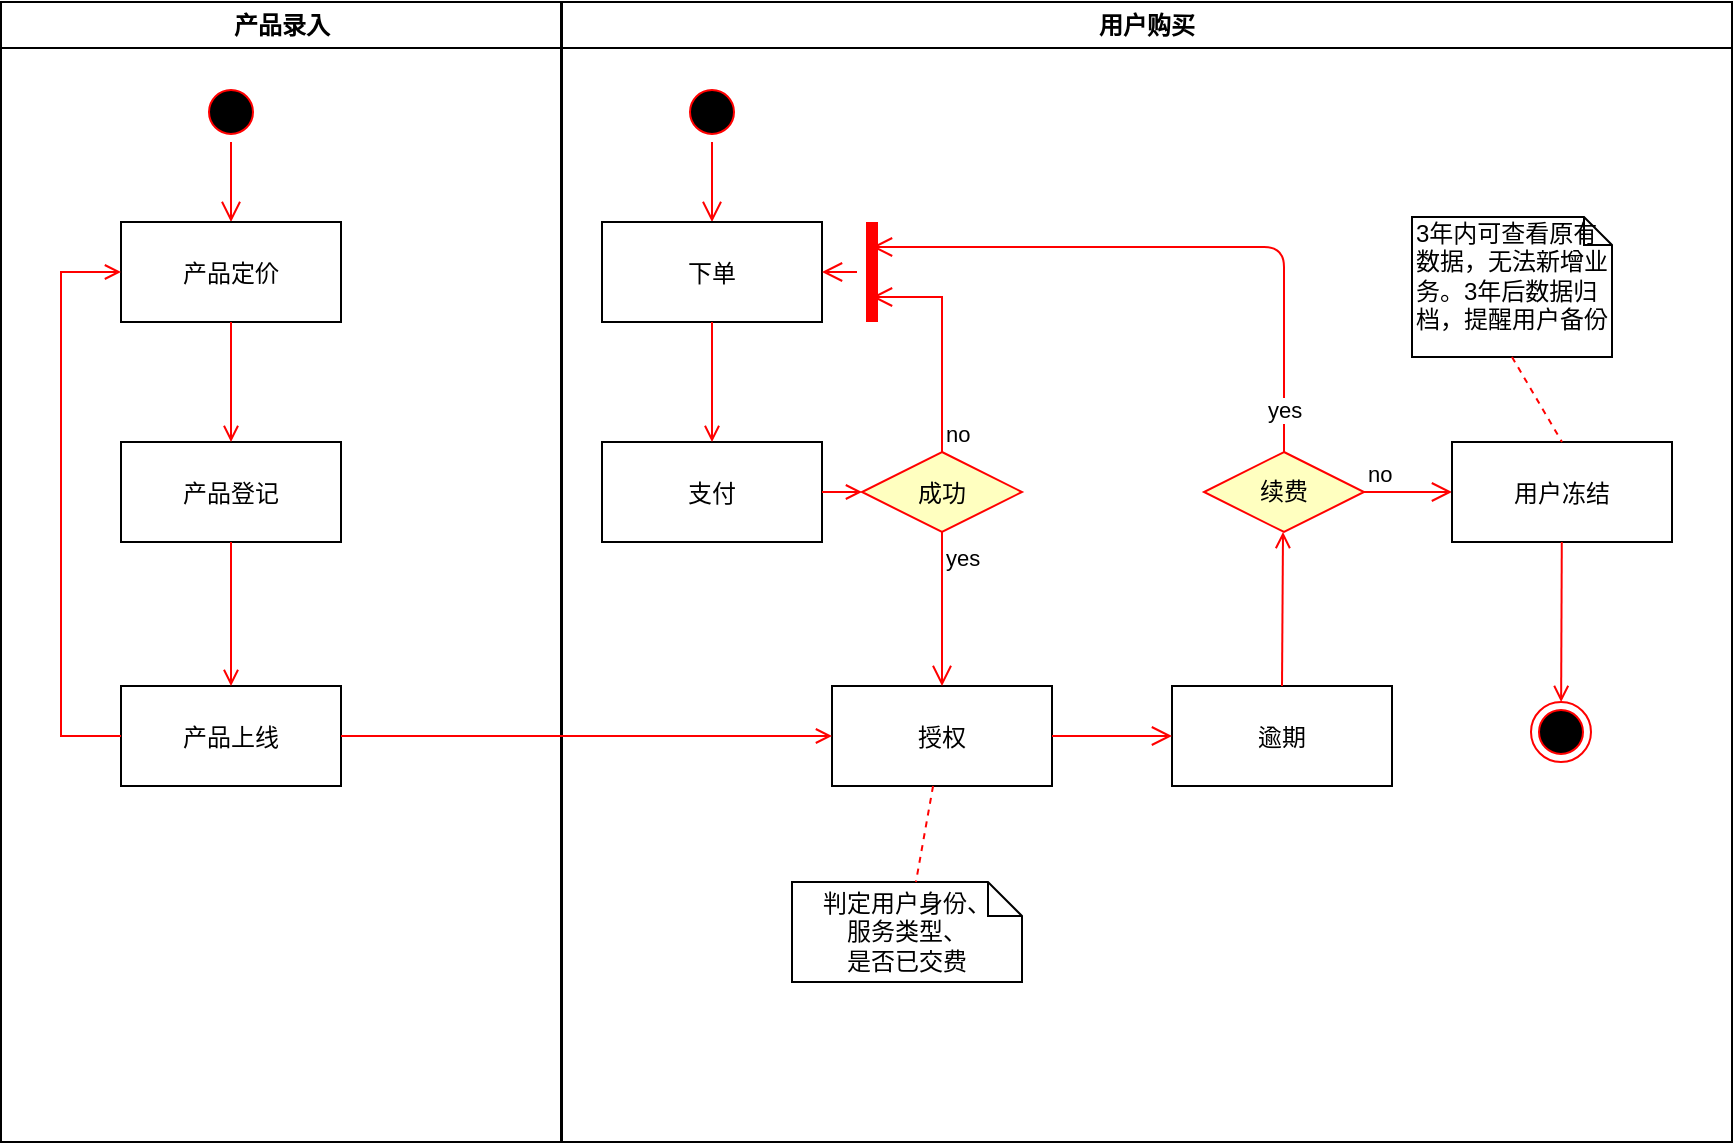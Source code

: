 <mxfile version="10.6.1" type="github"><diagram name="Page-1" id="e7e014a7-5840-1c2e-5031-d8a46d1fe8dd"><mxGraphModel dx="988" dy="594" grid="1" gridSize="10" guides="1" tooltips="1" connect="1" arrows="1" fold="1" page="1" pageScale="1" pageWidth="1169" pageHeight="826" background="#ffffff" math="0" shadow="0"><root><mxCell id="0"/><mxCell id="1" parent="0"/><mxCell id="2" value="产品录入" style="swimlane;whiteSpace=wrap" parent="1" vertex="1"><mxGeometry x="164.5" y="128" width="280" height="570" as="geometry"/></mxCell><mxCell id="5" value="" style="ellipse;shape=startState;fillColor=#000000;strokeColor=#ff0000;" parent="2" vertex="1"><mxGeometry x="100" y="40" width="30" height="30" as="geometry"/></mxCell><mxCell id="6" value="" style="edgeStyle=elbowEdgeStyle;elbow=horizontal;verticalAlign=bottom;endArrow=open;endSize=8;strokeColor=#FF0000;endFill=1;rounded=0" parent="2" source="5" target="7" edge="1"><mxGeometry x="100" y="40" as="geometry"><mxPoint x="115" y="110" as="targetPoint"/></mxGeometry></mxCell><mxCell id="7" value="产品定价" style="" parent="2" vertex="1"><mxGeometry x="60" y="110" width="110" height="50" as="geometry"/></mxCell><mxCell id="8" value="产品登记" style="" parent="2" vertex="1"><mxGeometry x="60" y="220" width="110" height="50" as="geometry"/></mxCell><mxCell id="9" value="" style="endArrow=open;strokeColor=#FF0000;endFill=1;rounded=0" parent="2" source="7" target="8" edge="1"><mxGeometry relative="1" as="geometry"/></mxCell><mxCell id="10" value="产品上线" style="" parent="2" vertex="1"><mxGeometry x="60" y="342" width="110" height="50" as="geometry"/></mxCell><mxCell id="11" value="" style="endArrow=open;strokeColor=#FF0000;endFill=1;rounded=0" parent="2" source="8" target="10" edge="1"><mxGeometry relative="1" as="geometry"/></mxCell><mxCell id="12" value="" style="edgeStyle=elbowEdgeStyle;elbow=horizontal;strokeColor=#FF0000;endArrow=open;endFill=1;rounded=0" parent="2" source="10" target="7" edge="1"><mxGeometry width="100" height="100" relative="1" as="geometry"><mxPoint x="160" y="290" as="sourcePoint"/><mxPoint x="260" y="190" as="targetPoint"/><Array as="points"><mxPoint x="30" y="250"/></Array></mxGeometry></mxCell><mxCell id="3" value="用户购买" style="swimlane;whiteSpace=wrap;startSize=23;" parent="1" vertex="1"><mxGeometry x="445" y="128" width="585" height="570" as="geometry"/></mxCell><mxCell id="13" value="" style="ellipse;shape=startState;fillColor=#000000;strokeColor=#ff0000;" parent="3" vertex="1"><mxGeometry x="60" y="40" width="30" height="30" as="geometry"/></mxCell><mxCell id="14" value="" style="edgeStyle=elbowEdgeStyle;elbow=horizontal;verticalAlign=bottom;endArrow=open;endSize=8;strokeColor=#FF0000;endFill=1;rounded=0" parent="3" source="13" target="15" edge="1"><mxGeometry x="40" y="20" as="geometry"><mxPoint x="55" y="90" as="targetPoint"/></mxGeometry></mxCell><mxCell id="15" value="下单" style="" parent="3" vertex="1"><mxGeometry x="20" y="110" width="110" height="50" as="geometry"/></mxCell><mxCell id="16" value="支付" style="" parent="3" vertex="1"><mxGeometry x="20" y="220" width="110" height="50" as="geometry"/></mxCell><mxCell id="17" value="" style="endArrow=open;strokeColor=#FF0000;endFill=1;rounded=0" parent="3" source="15" target="16" edge="1"><mxGeometry relative="1" as="geometry"/></mxCell><mxCell id="18" value="授权" style="" parent="3" vertex="1"><mxGeometry x="135" y="342" width="110" height="50" as="geometry"/></mxCell><mxCell id="21" value="成功" style="rhombus;fillColor=#ffffc0;strokeColor=#ff0000;" parent="3" vertex="1"><mxGeometry x="150" y="225" width="80" height="40" as="geometry"/></mxCell><mxCell id="22" value="no" style="edgeStyle=elbowEdgeStyle;elbow=horizontal;align=left;verticalAlign=bottom;endArrow=open;endSize=8;strokeColor=#FF0000;exitX=0.5;exitY=0;endFill=1;rounded=0;entryX=0.75;entryY=0.5;entryPerimeter=0" parent="3" source="21" target="25" edge="1"><mxGeometry x="-1" relative="1" as="geometry"><mxPoint x="160" y="150" as="targetPoint"/><Array as="points"><mxPoint x="190" y="180"/></Array></mxGeometry></mxCell><mxCell id="23" value="yes" style="edgeStyle=elbowEdgeStyle;elbow=horizontal;align=left;verticalAlign=top;endArrow=open;endSize=8;strokeColor=#FF0000;endFill=1;rounded=0;entryX=0.5;entryY=0;entryDx=0;entryDy=0;" parent="3" source="21" target="18" edge="1"><mxGeometry x="-1" relative="1" as="geometry"><mxPoint x="190" y="305" as="targetPoint"/></mxGeometry></mxCell><mxCell id="24" value="" style="endArrow=open;strokeColor=#FF0000;endFill=1;rounded=0" parent="3" source="16" target="21" edge="1"><mxGeometry relative="1" as="geometry"/></mxCell><mxCell id="25" value="" style="shape=line;strokeWidth=6;strokeColor=#ff0000;rotation=90" parent="3" vertex="1"><mxGeometry x="130" y="127.5" width="50" height="15" as="geometry"/></mxCell><mxCell id="26" value="" style="edgeStyle=elbowEdgeStyle;elbow=horizontal;verticalAlign=bottom;endArrow=open;endSize=8;strokeColor=#FF0000;endFill=1;rounded=0" parent="3" source="25" target="15" edge="1"><mxGeometry x="130" y="90" as="geometry"><mxPoint x="230" y="140" as="targetPoint"/></mxGeometry></mxCell><mxCell id="30" value="逾期" style="" parent="3" vertex="1"><mxGeometry x="305" y="342" width="110" height="50" as="geometry"/></mxCell><mxCell id="31" value="判定用户身份、&#10;服务类型、&#10;是否已交费" style="shape=note;whiteSpace=wrap;size=17" parent="3" vertex="1"><mxGeometry x="115" y="440" width="115" height="50" as="geometry"/></mxCell><mxCell id="32" value="" style="endArrow=none;strokeColor=#FF0000;endFill=0;rounded=0;dashed=1" parent="3" source="18" target="31" edge="1"><mxGeometry relative="1" as="geometry"/></mxCell><mxCell id="41" value="" style="edgeStyle=elbowEdgeStyle;elbow=horizontal;entryX=0.5;entryY=1;strokeColor=#FF0000;endArrow=open;endFill=1;rounded=0;exitX=0.5;exitY=0;exitDx=0;exitDy=0;entryDx=0;entryDy=0;" parent="3" source="30" target="DgRb8NisTFVCHuCgM-AV-45" edge="1"><mxGeometry width="100" height="100" relative="1" as="geometry"><mxPoint x="60" y="480" as="sourcePoint"/><mxPoint x="375" y="433" as="targetPoint"/><Array as="points"/></mxGeometry></mxCell><mxCell id="DgRb8NisTFVCHuCgM-AV-45" value="续费" style="rhombus;whiteSpace=wrap;html=1;fillColor=#ffffc0;strokeColor=#ff0000;" vertex="1" parent="3"><mxGeometry x="321" y="225" width="80" height="40" as="geometry"/></mxCell><mxCell id="DgRb8NisTFVCHuCgM-AV-46" value="no" style="edgeStyle=orthogonalEdgeStyle;html=1;align=left;verticalAlign=bottom;endArrow=open;endSize=8;strokeColor=#ff0000;entryX=0;entryY=0.5;entryDx=0;entryDy=0;" edge="1" source="DgRb8NisTFVCHuCgM-AV-45" parent="3" target="33"><mxGeometry x="-1" relative="1" as="geometry"><mxPoint x="425" y="453" as="targetPoint"/></mxGeometry></mxCell><mxCell id="DgRb8NisTFVCHuCgM-AV-47" value="yes" style="edgeStyle=orthogonalEdgeStyle;html=1;align=left;verticalAlign=top;endArrow=open;endSize=8;strokeColor=#ff0000;entryX=0.25;entryY=0.5;entryDx=0;entryDy=0;entryPerimeter=0;exitX=0.5;exitY=0;exitDx=0;exitDy=0;" edge="1" source="DgRb8NisTFVCHuCgM-AV-45" parent="3" target="25"><mxGeometry x="-0.777" y="10" relative="1" as="geometry"><mxPoint x="265" y="142" as="targetPoint"/><mxPoint x="315" y="152" as="sourcePoint"/><Array as="points"><mxPoint x="361" y="123"/></Array><mxPoint as="offset"/></mxGeometry></mxCell><mxCell id="DgRb8NisTFVCHuCgM-AV-53" value="" style="edgeStyle=orthogonalEdgeStyle;html=1;verticalAlign=bottom;endArrow=open;endSize=8;strokeColor=#ff0000;exitX=1;exitY=0.5;exitDx=0;exitDy=0;entryX=0;entryY=0.5;entryDx=0;entryDy=0;" edge="1" source="18" parent="3" target="30"><mxGeometry relative="1" as="geometry"><mxPoint x="305" y="540" as="targetPoint"/><mxPoint x="305" y="470" as="sourcePoint"/></mxGeometry></mxCell><mxCell id="33" value="用户冻结" style="" parent="3" vertex="1"><mxGeometry x="445" y="220" width="110" height="50" as="geometry"/></mxCell><mxCell id="38" value="" style="ellipse;shape=endState;fillColor=#000000;strokeColor=#ff0000" parent="3" vertex="1"><mxGeometry x="484.5" y="350" width="30" height="30" as="geometry"/></mxCell><mxCell id="39" value="" style="endArrow=open;strokeColor=#FF0000;endFill=1;rounded=0" parent="3" source="33" target="38" edge="1"><mxGeometry relative="1" as="geometry"/></mxCell><mxCell id="DgRb8NisTFVCHuCgM-AV-56" value="3年内可查看原有数据，无法新增业务。3年后数据归档，提醒用户备份" style="shape=note;whiteSpace=wrap;html=1;size=14;verticalAlign=top;align=left;spacingTop=-6;" vertex="1" parent="3"><mxGeometry x="425" y="107.5" width="100" height="70" as="geometry"/></mxCell><mxCell id="DgRb8NisTFVCHuCgM-AV-58" value="" style="endArrow=none;strokeColor=#FF0000;endFill=0;rounded=0;dashed=1;entryX=0.5;entryY=0;entryDx=0;entryDy=0;exitX=0.5;exitY=1;exitDx=0;exitDy=0;exitPerimeter=0;" edge="1" parent="3" source="DgRb8NisTFVCHuCgM-AV-56" target="33"><mxGeometry relative="1" as="geometry"><mxPoint x="195.536" y="402" as="sourcePoint"/><mxPoint x="186.964" y="450" as="targetPoint"/><Array as="points"/></mxGeometry></mxCell><mxCell id="20" value="" style="endArrow=open;strokeColor=#FF0000;endFill=1;rounded=0" parent="1" source="10" target="18" edge="1"><mxGeometry relative="1" as="geometry"/></mxCell></root></mxGraphModel></diagram></mxfile>